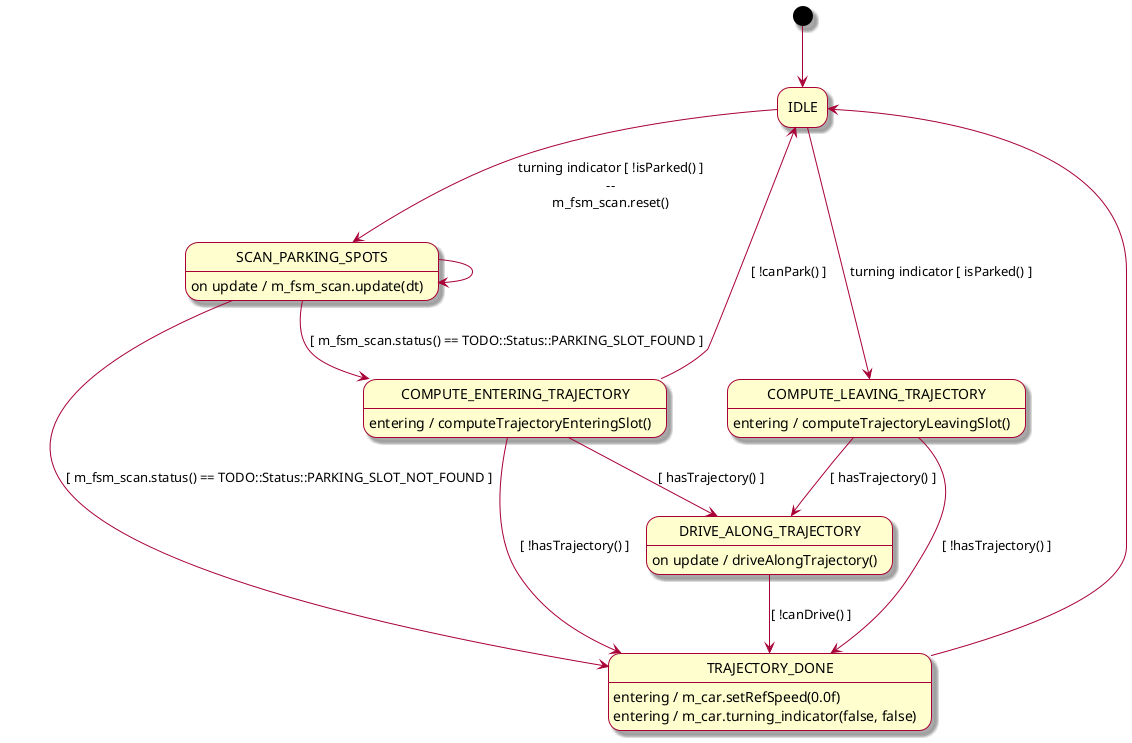 @startuml
skin rose
hide empty description

[*] --> IDLE

IDLE --> SCAN_PARKING_SPOTS : turning indicator [ !isParked() ]\n--\nm_fsm_scan.reset()
IDLE --> COMPUTE_LEAVING_TRAJECTORY : turning indicator [ isParked() ]

SCAN_PARKING_SPOTS --> COMPUTE_ENTERING_TRAJECTORY : [ m_fsm_scan.status() == TODO::Status::PARKING_SLOT_FOUND ]
SCAN_PARKING_SPOTS --> TRAJECTORY_DONE : [ m_fsm_scan.status() == TODO::Status::PARKING_SLOT_NOT_FOUND ]
SCAN_PARKING_SPOTS --> SCAN_PARKING_SPOTS
' : [ m_fsm_scan.status() == TODO::Status::PARKING_SEARCHING ]
SCAN_PARKING_SPOTS : on update / m_fsm_scan.update(dt)

COMPUTE_ENTERING_TRAJECTORY --> DRIVE_ALONG_TRAJECTORY: [ hasTrajectory() ]
COMPUTE_ENTERING_TRAJECTORY --> IDLE: [ !canPark() ]
COMPUTE_ENTERING_TRAJECTORY : entering / computeTrajectoryEnteringSlot()

COMPUTE_LEAVING_TRAJECTORY --> TRAJECTORY_DONE : [ !hasTrajectory() ]
COMPUTE_LEAVING_TRAJECTORY : entering / computeTrajectoryLeavingSlot()

DRIVE_ALONG_TRAJECTORY --> TRAJECTORY_DONE : [ !canDrive() ]
DRIVE_ALONG_TRAJECTORY : on update / driveAlongTrajectory()

TRAJECTORY_DONE --> IDLE
TRAJECTORY_DONE : entering / m_car.setRefSpeed(0.0f)
TRAJECTORY_DONE : entering / m_car.turning_indicator(false, false)

COMPUTE_ENTERING_TRAJECTORY --> TRAJECTORY_DONE : [ !hasTrajectory() ]

COMPUTE_LEAVING_TRAJECTORY --> DRIVE_ALONG_TRAJECTORY: [ hasTrajectory() ]

'header #  include "Vehicle/Vehicle.hpp"
'code private:
'code
'code     inline bool isParked() const
'code     {
'code         return false; // FIXME: not yet implemented
'code     }
'code
'code     inline bool hasTrajectory() const
'code     {
'code         return m_car.hasTrajectory();
'code     }
'code
'code     inline bool canDrive(float const dt) const
'code     {
'code         return m_car.updateTrajectory(dt);
'code     }
'code
'code     inline void computeTrajectoryEnteringSlot()
'code     {
'code         /*return */ m_car.park(m_parking, true);
'code     }
'code
'code     inline void computeTrajectoryLeavingSlot()
'code     {
'code         /*return */ m_car.park(m_parking, false);
'code     }
'code
'code private:
'code
'code     SelfParkingCar& m_car;
'code     Parking m_parking;
'code     m_fsm_scan;

@enduml
